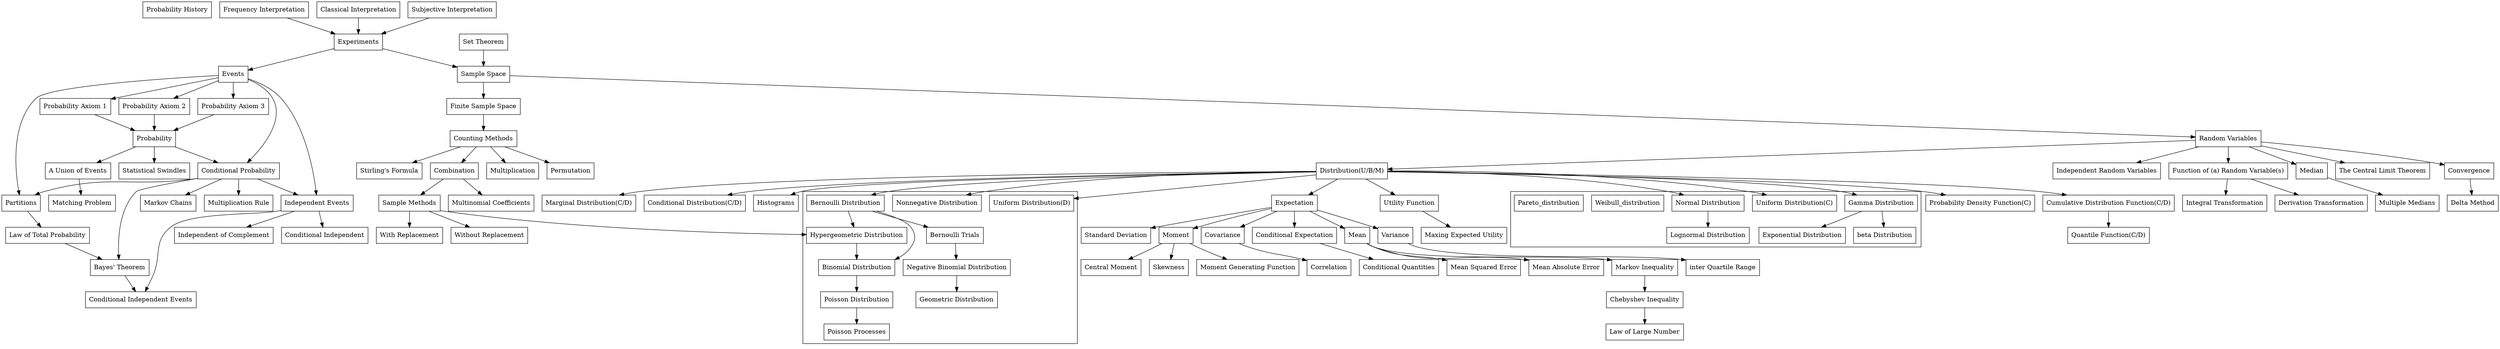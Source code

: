 digraph g
{
  dpi = 320;
  compound=true;
  node[shape=box]
  //1.1
  probability_history[label="Probability History"];
  //1.2
  frequency_interpretation[label="Frequency Interpretation"];
  classical_interpretation[label="Classical Interpretation"];
  subjective_interpretation[label="Subjective Interpretation"];
  //1.3
  experiments[label="Experiments"];
  events[label="Events"];
  frequency_interpretation->experiments;
  classical_interpretation->experiments;
  subjective_interpretation->experiments;
  experiments->events
  //1.4
  sample_space[label="Sample Space"];
  set_theorem[label="Set Theorem"];
  experiments->sample_space
  set_theorem->sample_space;
  //1.5
  probability_axiom_1[label="Probability Axiom 1"];
  probability_axiom_2[label="Probability Axiom 2"];
  probability_axiom_3[label="Probability Axiom 3"];
  probability[label="Probability"];
  events->probability_axiom_1->probability;
  events->probability_axiom_2->probability;
  events->probability_axiom_3->probability;
  //1.6
  finite_sample_space[label="Finite Sample Space"];
  sample_space->finite_sample_space;
  //1.7
  counting_methods[label="Counting Methods"];
  multiplication[label="Multiplication"];
  permutation[label="Permutation"];
  stirling_s_formula[label="Stirling\'s Formula"];
  finite_sample_space->counting_methods;
  counting_methods->multiplication;
  counting_methods->permutation;
  counting_methods->stirling_s_formula;
  //1.8
  combination[label="Combination"];
  sample_methods[label="Sample Methods"];
  with_replacement[label="With Replacement"];
  without_replacement[label="Without Replacement"];
  counting_methods->combination->sample_methods->with_replacement;
  sample_methods->without_replacement;
  //1.9
  multinomial_coefficients[label="Multinomial Coefficients"];
  combination->multinomial_coefficients;
  //1.10
  a_union_of_events[label="A Union of Events"];
  matching_problem[label="Matching Problem"];
  probability->a_union_of_events->matching_problem;
  //1.11
  statistical_swindles[label="Statistical Swindles"];
  probability->statistical_swindles;
  //2.1
  conditional_probability[label="Conditional Probability"]
  multiplication_rule[label="Multiplication Rule"]
  partitions[label="Partitions"]
  law_of_total_probability[label="Law of Total Probability"]
  events->conditional_probability;
  probability->conditional_probability->multiplication_rule;
  conditional_probability->partitions->law_of_total_probability;
  events->partitions;
  //2.2
  independent_events[label="Independent Events"]
  independent_of_complement[label="Independent of Complement"]
  conditional_independent[label="Conditional Independent"]
  events->independent_events;
  conditional_probability->independent_events;
  independent_events->independent_of_complement;
  independent_events->conditional_independent;
  //2.3
  Bayes_s_Theorem[label="Bayes\' Theorem"]
  conditional_independent_events[label="Conditional Independent Events"]
  law_of_total_probability->Bayes_s_Theorem;
  conditional_probability->Bayes_s_Theorem->conditional_independent_events;
  independent_events->conditional_independent_events;
  //2.4
  //3.1
  random_variables[label="Random Variables"]
  distribution[label="Distribution(U/B/M)"]
  uniform_distribution_c[label="Uniform Distribution(C)"]
  uniform_distribution_d[label="Uniform Distribution(D)"]
  distribution->uniform_distribution_c;
  distribution->uniform_distribution_d;
  sample_space->random_variables;
  random_variables->distribution;
  //3.2
  probability_density_function[label="Probability Density Function(C)"]
  distribution->probability_density_function;
  //3.3
  cumulative_distribution_function[label="Cumulative Distribution Function(C/D)"]
  quantile_function[label="Quantile Function(C/D)"]
  distribution->cumulative_distribution_function->quantile_function;
  //3.4

  //3.5
  marginal_distribution[label="Marginal Distribution(C/D)"]
  independent_random_variables[label="Independent Random Variables"]
  random_variables->independent_random_variables;
  //3.6
  conditional_distribution[label="Conditional Distribution(C/D)"]
  distribution->conditional_distribution;
  //conditional_probability->conditional_distribution;
  //3.7

  histograms[label="Histograms"]
  distribution->marginal_distribution;
  distribution->histograms;
  //3.8
  function_of_random_variables[label="Function of (a) Random Variable(s)"]
  integral_transformation[label="Integral Transformation"]
  derivation_transformation[label="Derivation Transformation"]

  random_variables->function_of_random_variables;
  function_of_random_variables->integral_transformation;
  function_of_random_variables->derivation_transformation;
  //3.9
  //3.10
  Markov_chains[label="Markov Chains"]
  conditional_probability->Markov_chains;
  //4.1
  expectation[label="Expectation"]
  mean[label="Mean"]

  distribution->expectation;
  expectation->mean;
  //4.2
  nonnegative_distribution[label="Nonnegative Distribution"]
  distribution->nonnegative_distribution;
  //4.3
  variance[label="Variance"]
  standard_deviation[label="Standard Deviation"]
  inter_quartile_range[label="inter Quartile Range"]
  expectation->variance->inter_quartile_range;
  expectation->standard_deviation;
  //4.4
  moment[label="Moment"]
  central_moment[label="Central Moment"]
  skewness[label="Skewness"]
  moment_generating_function[label="Moment Generating Function"]
  expectation->moment->central_moment;
  moment->moment_generating_function;
  moment->skewness;
  //4.5
  median[label="Median"]
  mean_squared_error[label="Mean Squared Error"]
  mean_absolute_error[label="Mean Absolute Error"]
  multiple_medians[label="Multiple Medians"]
  random_variables->median;
  mean->mean_squared_error;
  mean->mean_absolute_error;
  median->multiple_medians;
  //4.6
  covariance[label="Covariance"]
  correlation[label="Correlation"]
  expectation->covariance->correlation;
  //4.7
  conditional_expectation[label="Conditional Expectation"]
  conditional_quantities[label="Conditional Quantities"]
  expectation->conditional_expectation->conditional_quantities;

  //4.8
  utility_function[label="Utility Function"]
  maxing_expected_utility[label="Maxing Expected Utility"]
  distribution->utility_function->maxing_expected_utility;
  //5.1
  Bernoulli_distribution[label="Bernoulli Distribution"]
  binomial_distribution[label="Binomial Distribution"]
  hypergeometric_distribution[label="Hypergeometric Distribution"]
  poisson_distribution[label="Poisson Distribution"]
  negative_binomial_distribution[label="Negative Binomial Distribution"]
  geometric_distribution[label="Geometric Distribution"]
  poisson_processes[label="Poisson Processes"]
  Bernoulli_trials[label="Bernoulli Trials"]

  normal_distribution[label="Normal Distribution"]
  lognormal_distribution[label="Lognormal Distribution"]
  gamma_distribution[label="Gamma Distribution"]
  exponential_distribution[label="Exponential Distribution"]
  beta_distribution[label="beta Distribution"]
  //Weibull_distribution[label="Weibull Distribution"]
  //Pareto_distribution[label="Pareto Distribution"]
  //5.2

  distribution->Bernoulli_distribution->binomial_distribution;
  Bernoulli_distribution->Bernoulli_trials;
  //5.3
  Bernoulli_distribution->hypergeometric_distribution;
  hypergeometric_distribution->binomial_distribution;
  sample_methods->hypergeometric_distribution;
  //5.4

  binomial_distribution->poisson_distribution->poisson_processes;
  //5.5
  Bernoulli_trials->negative_binomial_distribution->geometric_distribution;
  //5.6

  distribution->normal_distribution->lognormal_distribution;
  //5.7
  distribution->gamma_distribution->exponential_distribution;
  //5.8
  gamma_distribution->beta_distribution;
  //5.9
  //5.10
  //6.1
  //6.2

  Markov_Inequality[label="Markov Inequality"]
  Chebyshev_Inequality[label="Chebyshev Inequality"]
  law_of_large_number[label="Law of Large Number"]
  mean->Markov_Inequality->Chebyshev_Inequality->law_of_large_number;
  //6.3
  the_central_limit_theorem[label="The Central Limit Theorem"]
  convergence[label="Convergence"]
  delta_method[label="Delta Method"]
  random_variables->convergence->delta_method;
  random_variables->the_central_limit_theorem;
  //6.4
  subgraph cluster_discrete
  {
    nonnegative_distribution;
    uniform_distribution_d;
    Bernoulli_distribution;
    binomial_distribution;
    hypergeometric_distribution;
    poisson_distribution;
    negative_binomial_distribution;
    geometric_distribution;
    poisson_processes;
    Bernoulli_trials;
  }
  subgraph cluster_continuity
  {
    uniform_distribution_c;
    normal_distribution;
    lognormal_distribution;
    gamma_distribution;
    exponential_distribution;
    beta_distribution;
    Weibull_distribution;
    Pareto_distribution;

  }
}
